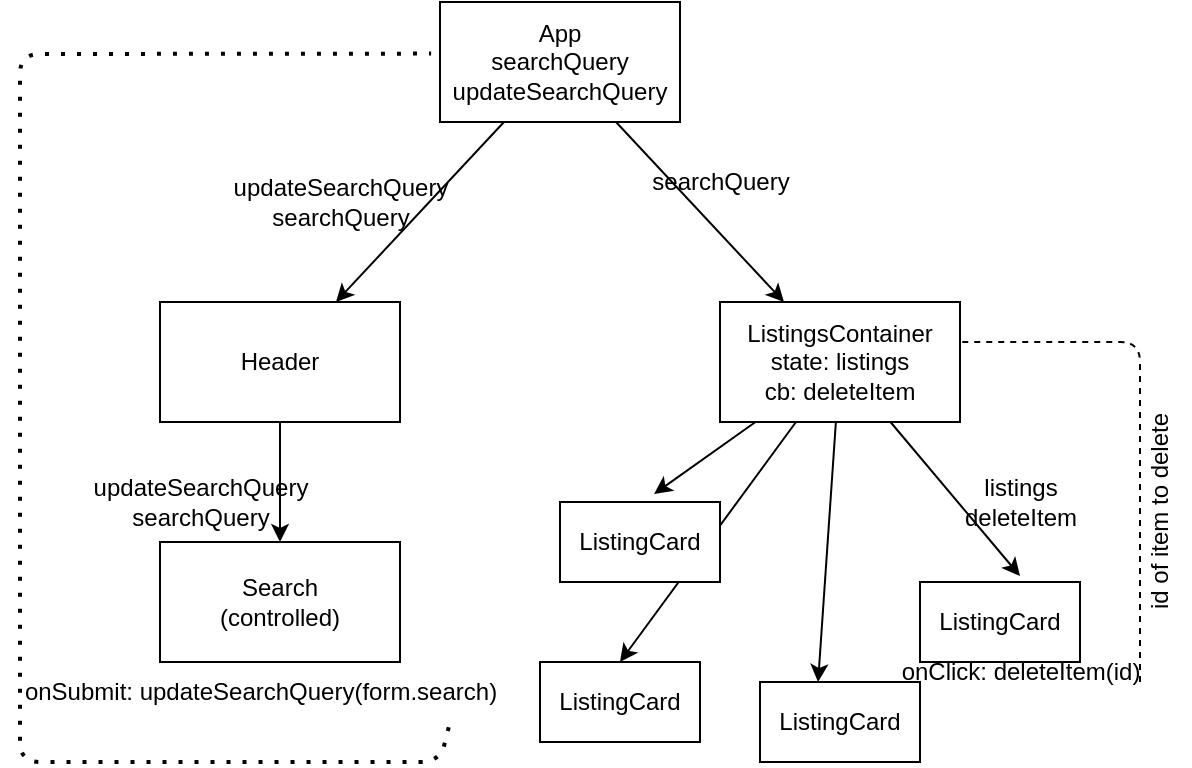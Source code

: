 <mxfile>
    <diagram id="2yafagD0MMC_zBlvRHhS" name="Page-1">
        <mxGraphModel dx="722" dy="481" grid="1" gridSize="10" guides="1" tooltips="1" connect="1" arrows="1" fold="1" page="1" pageScale="1" pageWidth="850" pageHeight="1100" math="0" shadow="0">
            <root>
                <mxCell id="0"/>
                <mxCell id="1" parent="0"/>
                <mxCell id="5" style="edgeStyle=none;html=1;" edge="1" parent="1" source="2" target="3">
                    <mxGeometry relative="1" as="geometry"/>
                </mxCell>
                <mxCell id="6" style="edgeStyle=none;html=1;" edge="1" parent="1" source="2" target="4">
                    <mxGeometry relative="1" as="geometry"/>
                </mxCell>
                <mxCell id="2" value="App&lt;br&gt;searchQuery&lt;br&gt;updateSearchQuery" style="whiteSpace=wrap;html=1;" vertex="1" parent="1">
                    <mxGeometry x="400" y="50" width="120" height="60" as="geometry"/>
                </mxCell>
                <mxCell id="8" style="edgeStyle=none;html=1;" edge="1" parent="1" source="3" target="7">
                    <mxGeometry relative="1" as="geometry"/>
                </mxCell>
                <mxCell id="3" value="Header" style="whiteSpace=wrap;html=1;" vertex="1" parent="1">
                    <mxGeometry x="260" y="200" width="120" height="60" as="geometry"/>
                </mxCell>
                <mxCell id="13" style="edgeStyle=none;html=1;entryX=0.588;entryY=-0.1;entryDx=0;entryDy=0;entryPerimeter=0;" edge="1" parent="1" source="4" target="9">
                    <mxGeometry relative="1" as="geometry"/>
                </mxCell>
                <mxCell id="14" style="edgeStyle=none;html=1;entryX=0.5;entryY=0;entryDx=0;entryDy=0;" edge="1" parent="1" source="4" target="10">
                    <mxGeometry relative="1" as="geometry"/>
                </mxCell>
                <mxCell id="15" style="edgeStyle=none;html=1;entryX=0.363;entryY=0;entryDx=0;entryDy=0;entryPerimeter=0;" edge="1" parent="1" source="4" target="11">
                    <mxGeometry relative="1" as="geometry"/>
                </mxCell>
                <mxCell id="16" style="edgeStyle=none;html=1;entryX=0.625;entryY=-0.075;entryDx=0;entryDy=0;entryPerimeter=0;" edge="1" parent="1" source="4" target="12">
                    <mxGeometry relative="1" as="geometry"/>
                </mxCell>
                <mxCell id="4" value="ListingsContainer&lt;br&gt;state: listings&lt;br&gt;cb: deleteItem" style="whiteSpace=wrap;html=1;" vertex="1" parent="1">
                    <mxGeometry x="540" y="200" width="120" height="60" as="geometry"/>
                </mxCell>
                <mxCell id="7" value="Search&lt;br&gt;(controlled)" style="whiteSpace=wrap;html=1;" vertex="1" parent="1">
                    <mxGeometry x="260" y="320" width="120" height="60" as="geometry"/>
                </mxCell>
                <mxCell id="9" value="ListingCard" style="whiteSpace=wrap;html=1;" vertex="1" parent="1">
                    <mxGeometry x="460" y="300" width="80" height="40" as="geometry"/>
                </mxCell>
                <mxCell id="10" value="ListingCard" style="whiteSpace=wrap;html=1;" vertex="1" parent="1">
                    <mxGeometry x="450" y="380" width="80" height="40" as="geometry"/>
                </mxCell>
                <mxCell id="11" value="ListingCard" style="whiteSpace=wrap;html=1;" vertex="1" parent="1">
                    <mxGeometry x="560" y="390" width="80" height="40" as="geometry"/>
                </mxCell>
                <mxCell id="12" value="ListingCard" style="whiteSpace=wrap;html=1;" vertex="1" parent="1">
                    <mxGeometry x="640" y="340" width="80" height="40" as="geometry"/>
                </mxCell>
                <mxCell id="17" value="listings&lt;br&gt;deleteItem" style="text;html=1;align=center;verticalAlign=middle;resizable=0;points=[];autosize=1;strokeColor=none;fillColor=none;" vertex="1" parent="1">
                    <mxGeometry x="650" y="280" width="80" height="40" as="geometry"/>
                </mxCell>
                <mxCell id="18" value="onClick: deleteItem(id)" style="text;html=1;align=center;verticalAlign=middle;resizable=0;points=[];autosize=1;strokeColor=none;fillColor=none;" vertex="1" parent="1">
                    <mxGeometry x="620" y="370" width="140" height="30" as="geometry"/>
                </mxCell>
                <mxCell id="19" value="" style="endArrow=none;dashed=1;html=1;" edge="1" parent="1">
                    <mxGeometry width="50" height="50" relative="1" as="geometry">
                        <mxPoint x="750" y="390" as="sourcePoint"/>
                        <mxPoint x="660" y="220" as="targetPoint"/>
                        <Array as="points">
                            <mxPoint x="750" y="220"/>
                        </Array>
                    </mxGeometry>
                </mxCell>
                <mxCell id="21" value="id of item to delete" style="text;html=1;align=center;verticalAlign=middle;resizable=0;points=[];autosize=1;strokeColor=none;fillColor=none;rotation=-90;" vertex="1" parent="1">
                    <mxGeometry x="700" y="290" width="120" height="30" as="geometry"/>
                </mxCell>
                <mxCell id="23" value="updateSearchQuery&lt;br&gt;searchQuery" style="text;html=1;align=center;verticalAlign=middle;resizable=0;points=[];autosize=1;strokeColor=none;fillColor=none;" vertex="1" parent="1">
                    <mxGeometry x="285" y="130" width="130" height="40" as="geometry"/>
                </mxCell>
                <mxCell id="24" value="updateSearchQuery&lt;br&gt;searchQuery" style="text;html=1;align=center;verticalAlign=middle;resizable=0;points=[];autosize=1;strokeColor=none;fillColor=none;" vertex="1" parent="1">
                    <mxGeometry x="215" y="280" width="130" height="40" as="geometry"/>
                </mxCell>
                <mxCell id="25" value="searchQuery" style="text;html=1;align=center;verticalAlign=middle;resizable=0;points=[];autosize=1;strokeColor=none;fillColor=none;" vertex="1" parent="1">
                    <mxGeometry x="495" y="125" width="90" height="30" as="geometry"/>
                </mxCell>
                <mxCell id="26" value="onSubmit: updateSearchQuery(form.search)" style="text;html=1;align=center;verticalAlign=middle;resizable=0;points=[];autosize=1;strokeColor=none;fillColor=none;" vertex="1" parent="1">
                    <mxGeometry x="180" y="380" width="260" height="30" as="geometry"/>
                </mxCell>
                <mxCell id="27" value="" style="endArrow=none;dashed=1;html=1;dashPattern=1 3;strokeWidth=2;entryX=-0.037;entryY=0.43;entryDx=0;entryDy=0;entryPerimeter=0;exitX=0.863;exitY=1.087;exitDx=0;exitDy=0;exitPerimeter=0;" edge="1" parent="1" source="26" target="2">
                    <mxGeometry width="50" height="50" relative="1" as="geometry">
                        <mxPoint x="400" y="420" as="sourcePoint"/>
                        <mxPoint x="640" y="220" as="targetPoint"/>
                        <Array as="points">
                            <mxPoint x="400" y="430"/>
                            <mxPoint x="190" y="430"/>
                            <mxPoint x="190" y="76"/>
                        </Array>
                    </mxGeometry>
                </mxCell>
            </root>
        </mxGraphModel>
    </diagram>
</mxfile>